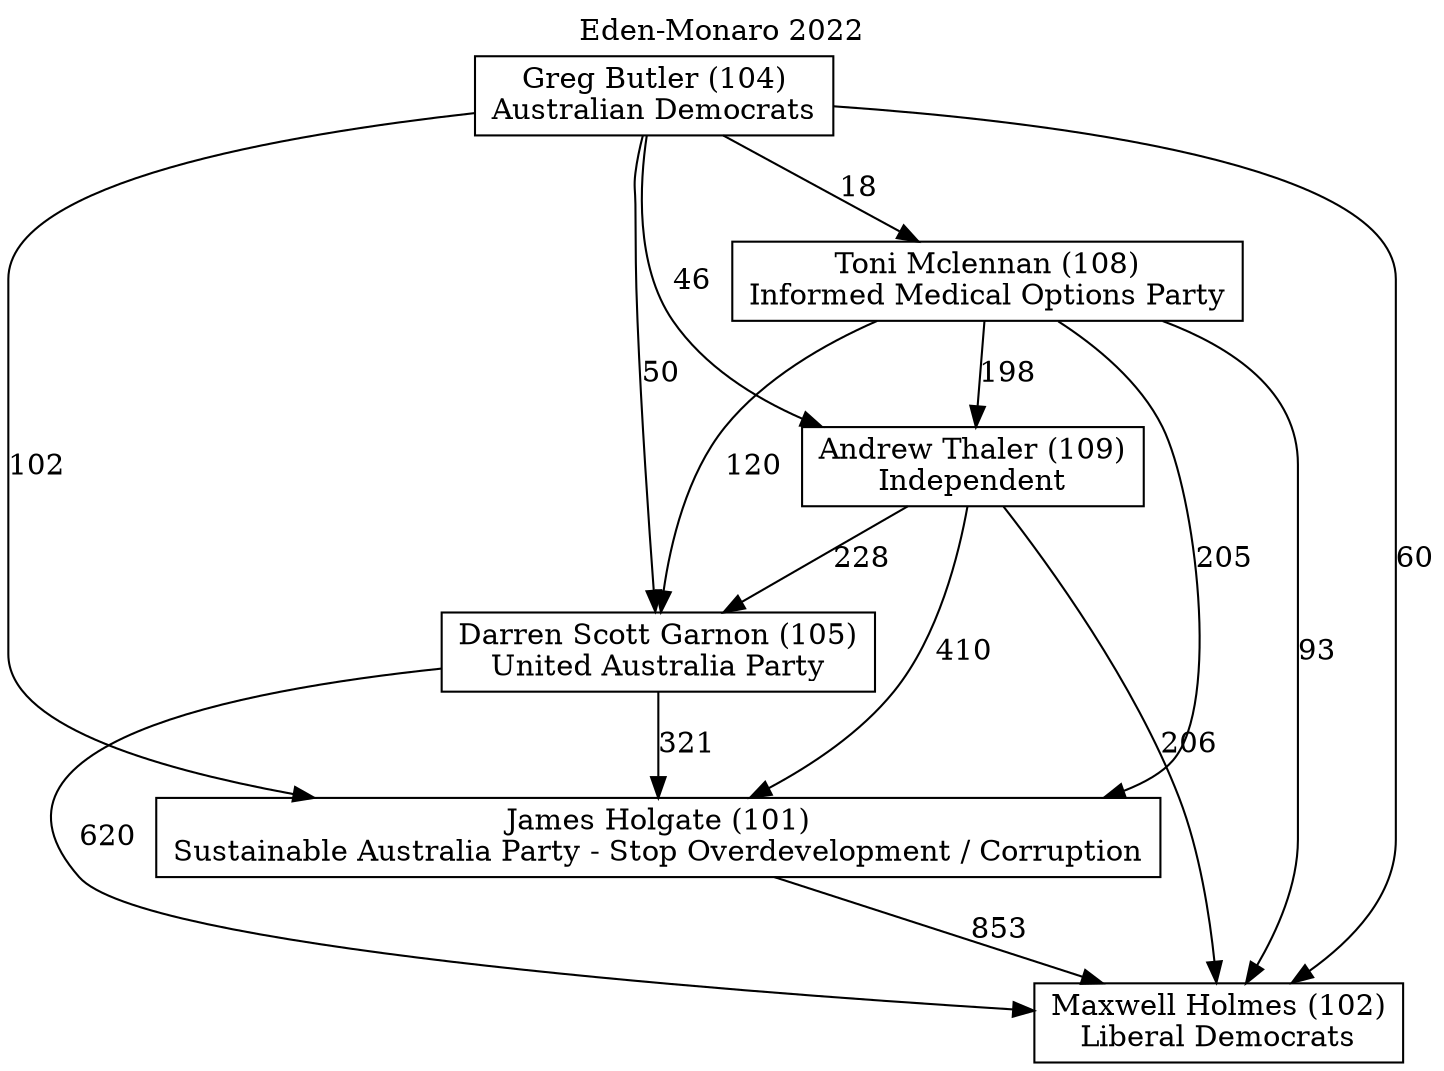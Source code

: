 // House preference flow
digraph "Maxwell Holmes (102)_Eden-Monaro_2022" {
	graph [label="Eden-Monaro 2022" labelloc=t mclimit=10]
	node [shape=box]
	"Andrew Thaler (109)" [label="Andrew Thaler (109)
Independent"]
	"James Holgate (101)" [label="James Holgate (101)
Sustainable Australia Party - Stop Overdevelopment / Corruption"]
	"Maxwell Holmes (102)" [label="Maxwell Holmes (102)
Liberal Democrats"]
	"Toni Mclennan (108)" [label="Toni Mclennan (108)
Informed Medical Options Party"]
	"Greg Butler (104)" [label="Greg Butler (104)
Australian Democrats"]
	"Darren Scott Garnon (105)" [label="Darren Scott Garnon (105)
United Australia Party"]
	"Toni Mclennan (108)" -> "Andrew Thaler (109)" [label=198]
	"Darren Scott Garnon (105)" -> "Maxwell Holmes (102)" [label=620]
	"James Holgate (101)" -> "Maxwell Holmes (102)" [label=853]
	"Darren Scott Garnon (105)" -> "James Holgate (101)" [label=321]
	"Andrew Thaler (109)" -> "Darren Scott Garnon (105)" [label=228]
	"Greg Butler (104)" -> "Darren Scott Garnon (105)" [label=50]
	"Greg Butler (104)" -> "Andrew Thaler (109)" [label=46]
	"Andrew Thaler (109)" -> "Maxwell Holmes (102)" [label=206]
	"Toni Mclennan (108)" -> "Darren Scott Garnon (105)" [label=120]
	"Greg Butler (104)" -> "Toni Mclennan (108)" [label=18]
	"Greg Butler (104)" -> "James Holgate (101)" [label=102]
	"Andrew Thaler (109)" -> "James Holgate (101)" [label=410]
	"Toni Mclennan (108)" -> "James Holgate (101)" [label=205]
	"Toni Mclennan (108)" -> "Maxwell Holmes (102)" [label=93]
	"Greg Butler (104)" -> "Maxwell Holmes (102)" [label=60]
}

